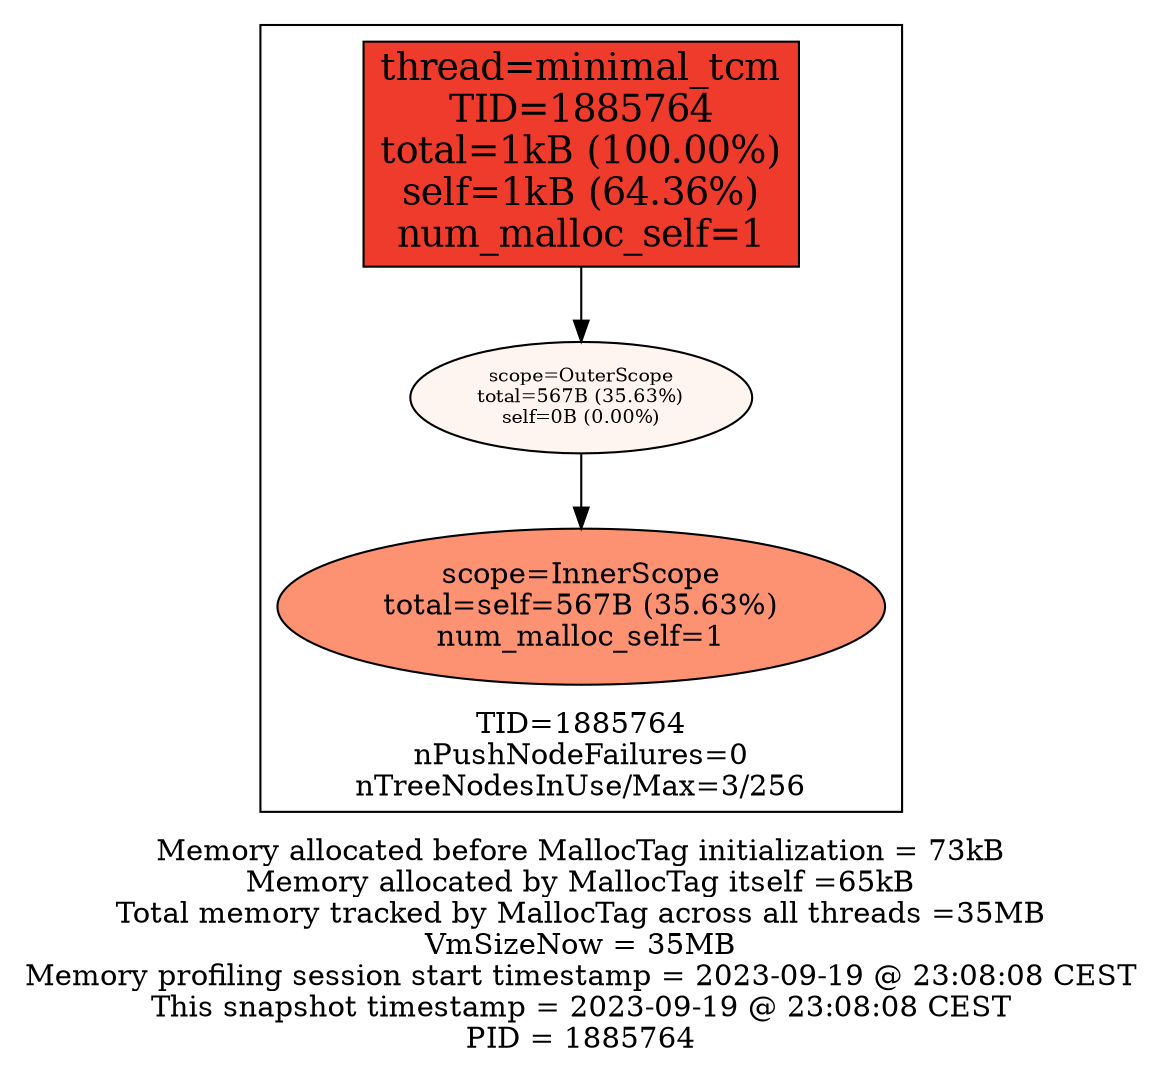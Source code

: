 digraph MallocTree {
 node [colorscheme=reds9 style=filled]
 subgraph cluster_TID1885764 {
  node [colorscheme=reds9 style=filled]
  labelloc="b"
  label="TID=1885764\nnPushNodeFailures=0\nnTreeNodesInUse/Max=3/256\n"
  "1885764_minimal_tcm" [label="thread=minimal_tcm\nTID=1885764\ntotal=1kB (100.00%)\nself=1kB (64.36%)\nnum_malloc_self=1" shape=box fillcolor=6 fontsize=18]
  "1885764_minimal_tcm" -> "1885764_OuterScope"
  "1885764_OuterScope" [label="scope=OuterScope\ntotal=567B (35.63%)\nself=0B (0.00%)" fillcolor=1 fontsize=9]
  "1885764_OuterScope" -> "1885764_InnerScope"
  "1885764_InnerScope" [label="scope=InnerScope\ntotal=self=567B (35.63%)\nnum_malloc_self=1" fillcolor=4 fontsize=14]
 }

 labelloc="b"
 label="Memory allocated before MallocTag initialization = 73kB\nMemory allocated by MallocTag itself =65kB\nTotal memory tracked by MallocTag across all threads =35MB\nVmSizeNow = 35MB\nMemory profiling session start timestamp = 2023-09-19 @ 23:08:08 CEST\nThis snapshot timestamp = 2023-09-19 @ 23:08:08 CEST\nPID = 1885764\n"
}

